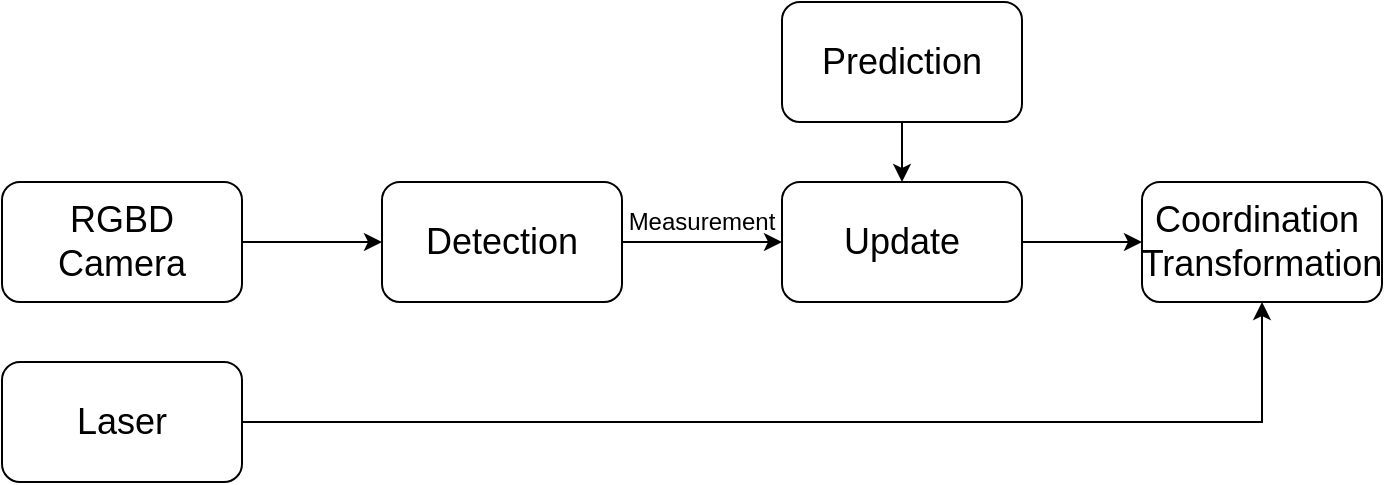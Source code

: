 <mxfile version="13.6.5" type="github">
  <diagram id="QC-oHBlBInknmBXqIp1W" name="Page-1">
    <mxGraphModel dx="1595" dy="806" grid="1" gridSize="10" guides="1" tooltips="1" connect="1" arrows="1" fold="1" page="1" pageScale="1" pageWidth="827" pageHeight="1169" math="0" shadow="0">
      <root>
        <mxCell id="0" />
        <mxCell id="1" parent="0" />
        <mxCell id="SCu_GXIJ-fSa5bfNlOLu-9" style="edgeStyle=orthogonalEdgeStyle;rounded=0;orthogonalLoop=1;jettySize=auto;html=1;exitX=1;exitY=0.5;exitDx=0;exitDy=0;" edge="1" parent="1" source="SCu_GXIJ-fSa5bfNlOLu-3" target="SCu_GXIJ-fSa5bfNlOLu-4">
          <mxGeometry relative="1" as="geometry" />
        </mxCell>
        <mxCell id="SCu_GXIJ-fSa5bfNlOLu-3" value="&lt;font style=&quot;font-size: 18px&quot;&gt;RGBD Camera&lt;/font&gt;" style="rounded=1;whiteSpace=wrap;html=1;" vertex="1" parent="1">
          <mxGeometry x="40" y="330" width="120" height="60" as="geometry" />
        </mxCell>
        <mxCell id="SCu_GXIJ-fSa5bfNlOLu-10" value="" style="edgeStyle=orthogonalEdgeStyle;rounded=0;orthogonalLoop=1;jettySize=auto;html=1;" edge="1" parent="1" source="SCu_GXIJ-fSa5bfNlOLu-4" target="SCu_GXIJ-fSa5bfNlOLu-6">
          <mxGeometry relative="1" as="geometry" />
        </mxCell>
        <mxCell id="SCu_GXIJ-fSa5bfNlOLu-4" value="&lt;font style=&quot;font-size: 18px&quot;&gt;Detection&lt;/font&gt;" style="rounded=1;whiteSpace=wrap;html=1;" vertex="1" parent="1">
          <mxGeometry x="230" y="330" width="120" height="60" as="geometry" />
        </mxCell>
        <mxCell id="SCu_GXIJ-fSa5bfNlOLu-11" value="" style="edgeStyle=orthogonalEdgeStyle;rounded=0;orthogonalLoop=1;jettySize=auto;html=1;" edge="1" parent="1" source="SCu_GXIJ-fSa5bfNlOLu-5" target="SCu_GXIJ-fSa5bfNlOLu-6">
          <mxGeometry relative="1" as="geometry" />
        </mxCell>
        <mxCell id="SCu_GXIJ-fSa5bfNlOLu-5" value="&lt;font style=&quot;font-size: 18px&quot;&gt;Prediction&lt;/font&gt;" style="rounded=1;whiteSpace=wrap;html=1;" vertex="1" parent="1">
          <mxGeometry x="430" y="240" width="120" height="60" as="geometry" />
        </mxCell>
        <mxCell id="SCu_GXIJ-fSa5bfNlOLu-15" style="edgeStyle=orthogonalEdgeStyle;rounded=0;orthogonalLoop=1;jettySize=auto;html=1;exitX=1;exitY=0.5;exitDx=0;exitDy=0;" edge="1" parent="1" source="SCu_GXIJ-fSa5bfNlOLu-6" target="SCu_GXIJ-fSa5bfNlOLu-13">
          <mxGeometry relative="1" as="geometry" />
        </mxCell>
        <mxCell id="SCu_GXIJ-fSa5bfNlOLu-6" value="&lt;font style=&quot;font-size: 18px&quot;&gt;Update&lt;/font&gt;" style="rounded=1;whiteSpace=wrap;html=1;" vertex="1" parent="1">
          <mxGeometry x="430" y="330" width="120" height="60" as="geometry" />
        </mxCell>
        <mxCell id="SCu_GXIJ-fSa5bfNlOLu-16" style="edgeStyle=orthogonalEdgeStyle;rounded=0;orthogonalLoop=1;jettySize=auto;html=1;exitX=1;exitY=0.5;exitDx=0;exitDy=0;" edge="1" parent="1" source="SCu_GXIJ-fSa5bfNlOLu-8" target="SCu_GXIJ-fSa5bfNlOLu-13">
          <mxGeometry relative="1" as="geometry" />
        </mxCell>
        <mxCell id="SCu_GXIJ-fSa5bfNlOLu-8" value="&lt;font style=&quot;font-size: 18px&quot;&gt;Laser&lt;/font&gt;" style="rounded=1;whiteSpace=wrap;html=1;" vertex="1" parent="1">
          <mxGeometry x="40" y="420" width="120" height="60" as="geometry" />
        </mxCell>
        <mxCell id="SCu_GXIJ-fSa5bfNlOLu-12" value="Measurement&lt;br&gt;" style="text;html=1;strokeColor=none;fillColor=none;align=center;verticalAlign=middle;whiteSpace=wrap;rounded=0;" vertex="1" parent="1">
          <mxGeometry x="370" y="340" width="40" height="20" as="geometry" />
        </mxCell>
        <mxCell id="SCu_GXIJ-fSa5bfNlOLu-13" value="&lt;font style=&quot;font-size: 18px&quot;&gt;Coordination&amp;nbsp;&lt;br&gt;Transformation&lt;/font&gt;" style="rounded=1;whiteSpace=wrap;html=1;" vertex="1" parent="1">
          <mxGeometry x="610" y="330" width="120" height="60" as="geometry" />
        </mxCell>
      </root>
    </mxGraphModel>
  </diagram>
</mxfile>
